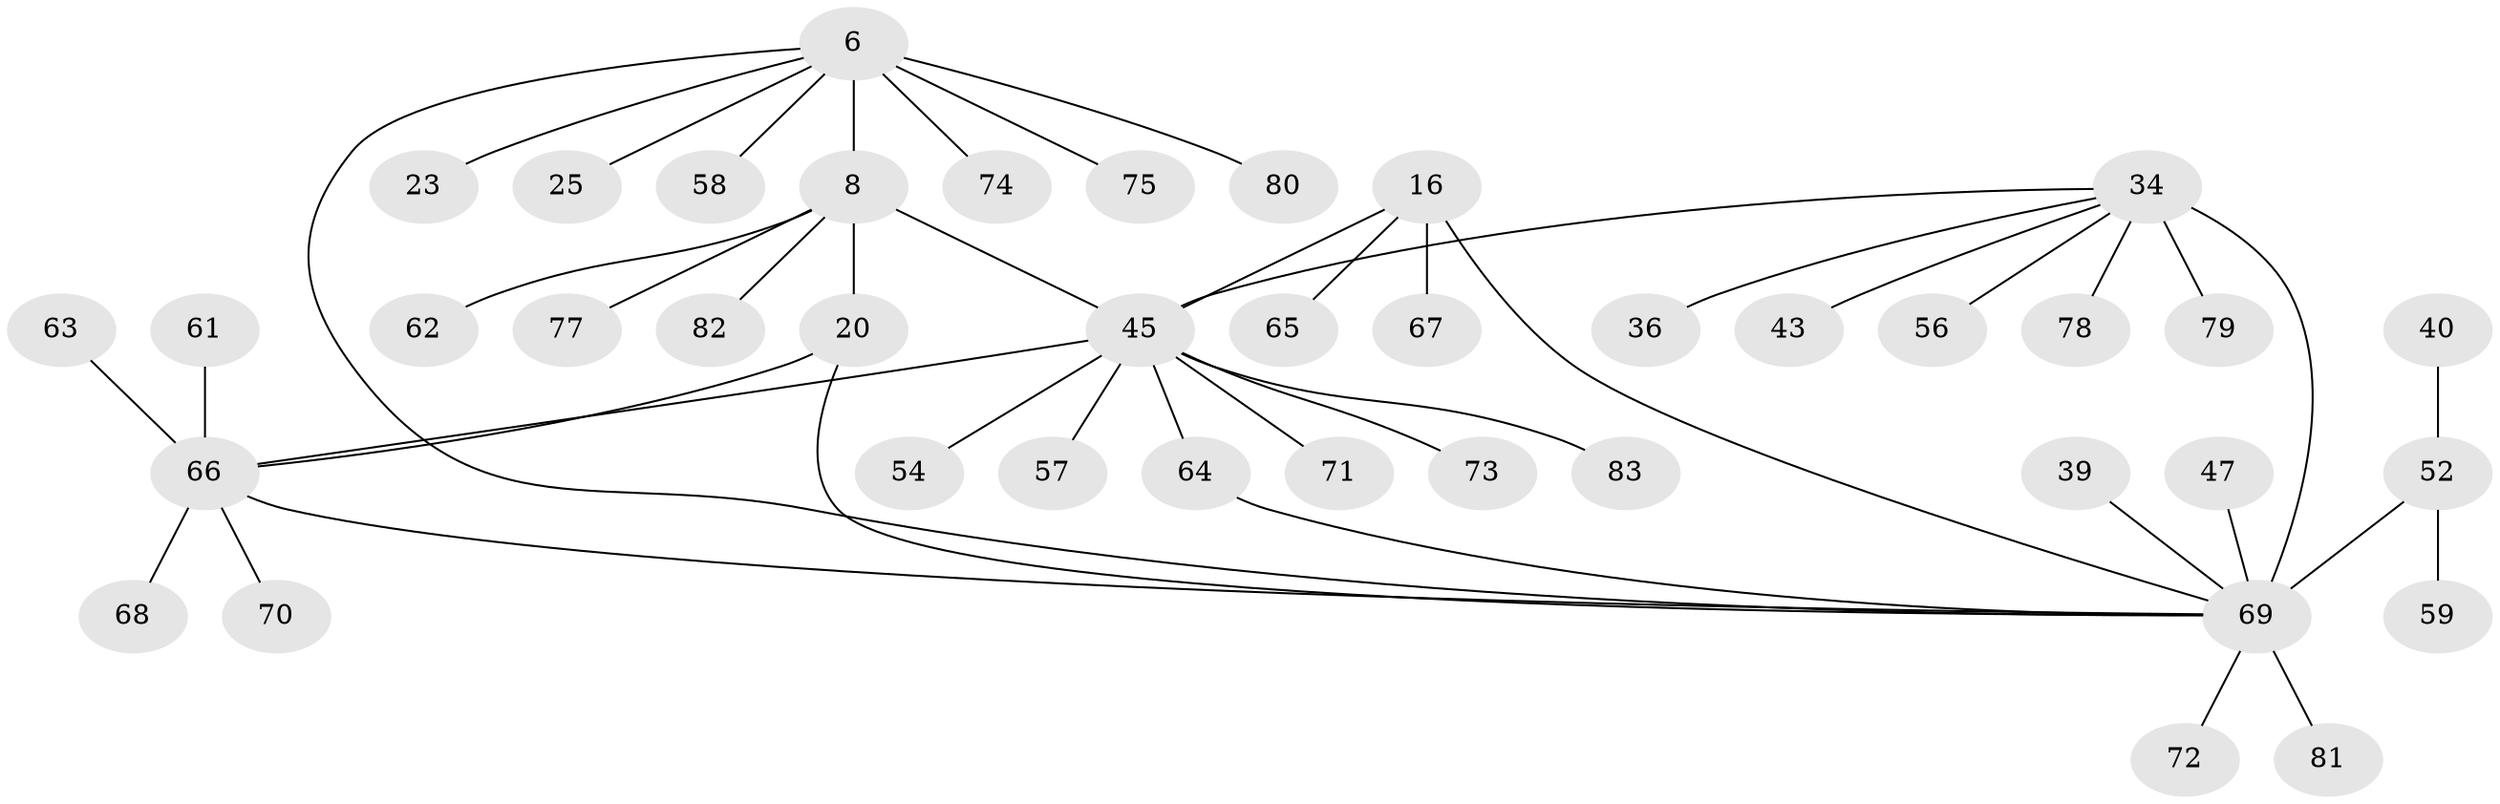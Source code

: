 // original degree distribution, {6: 0.07228915662650602, 8: 0.012048192771084338, 5: 0.03614457831325301, 7: 0.04819277108433735, 10: 0.024096385542168676, 4: 0.03614457831325301, 3: 0.07228915662650602, 11: 0.012048192771084338, 2: 0.10843373493975904, 1: 0.5783132530120482}
// Generated by graph-tools (version 1.1) at 2025/55/03/09/25 04:55:41]
// undirected, 41 vertices, 46 edges
graph export_dot {
graph [start="1"]
  node [color=gray90,style=filled];
  6 [super="+5"];
  8 [super="+7"];
  16 [super="+14"];
  20 [super="+19"];
  23;
  25;
  34 [super="+21+3"];
  36;
  39;
  40;
  43;
  45 [super="+27+15+38"];
  47;
  52 [super="+29+12"];
  54 [super="+51"];
  56 [super="+33+50"];
  57;
  58 [super="+24+53"];
  59;
  61 [super="+26"];
  62;
  63;
  64 [super="+32"];
  65;
  66 [super="+18+22+28+46+49+55+60"];
  67;
  68 [super="+30"];
  69 [super="+10+37+4"];
  70;
  71;
  72;
  73;
  74;
  75;
  77 [super="+76"];
  78;
  79;
  80;
  81 [super="+35"];
  82;
  83 [super="+41"];
  6 -- 8 [weight=4];
  6 -- 25;
  6 -- 80;
  6 -- 23;
  6 -- 74;
  6 -- 75;
  6 -- 58;
  6 -- 69 [weight=2];
  8 -- 82;
  8 -- 20;
  8 -- 62;
  8 -- 45 [weight=2];
  8 -- 77;
  16 -- 65;
  16 -- 67;
  16 -- 45 [weight=4];
  16 -- 69;
  20 -- 66 [weight=4];
  20 -- 69 [weight=2];
  34 -- 36;
  34 -- 69 [weight=4];
  34 -- 43;
  34 -- 45;
  34 -- 78;
  34 -- 79;
  34 -- 56;
  39 -- 69;
  40 -- 52;
  45 -- 64;
  45 -- 71;
  45 -- 73;
  45 -- 83;
  45 -- 54;
  45 -- 57;
  45 -- 66;
  47 -- 69;
  52 -- 69 [weight=5];
  52 -- 59;
  61 -- 66;
  63 -- 66;
  64 -- 69;
  66 -- 68;
  66 -- 70;
  66 -- 69;
  69 -- 81;
  69 -- 72;
}
